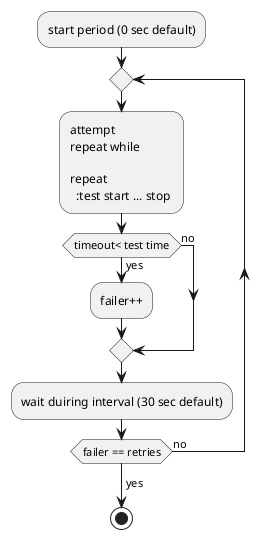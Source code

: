 ﻿@startuml
:test start;
:stop;
:interval 30 sec; 
:test start;
:stop;
:interval 30 sec;
:test start;
:stop;
:interval 30 sec;

@enduml

@startuml
@startuml
:start period (0 sec default);
repeat
:attempt
repeat while

repeat
  :test start ... stop ;
    if (timeout< test time) then (yes)
   :failer++;
     else (no)
  endif;
:wait duiring interval (30 sec default);   
repeat while (failer == retries) is (no)

->yes;
stop



@enduml